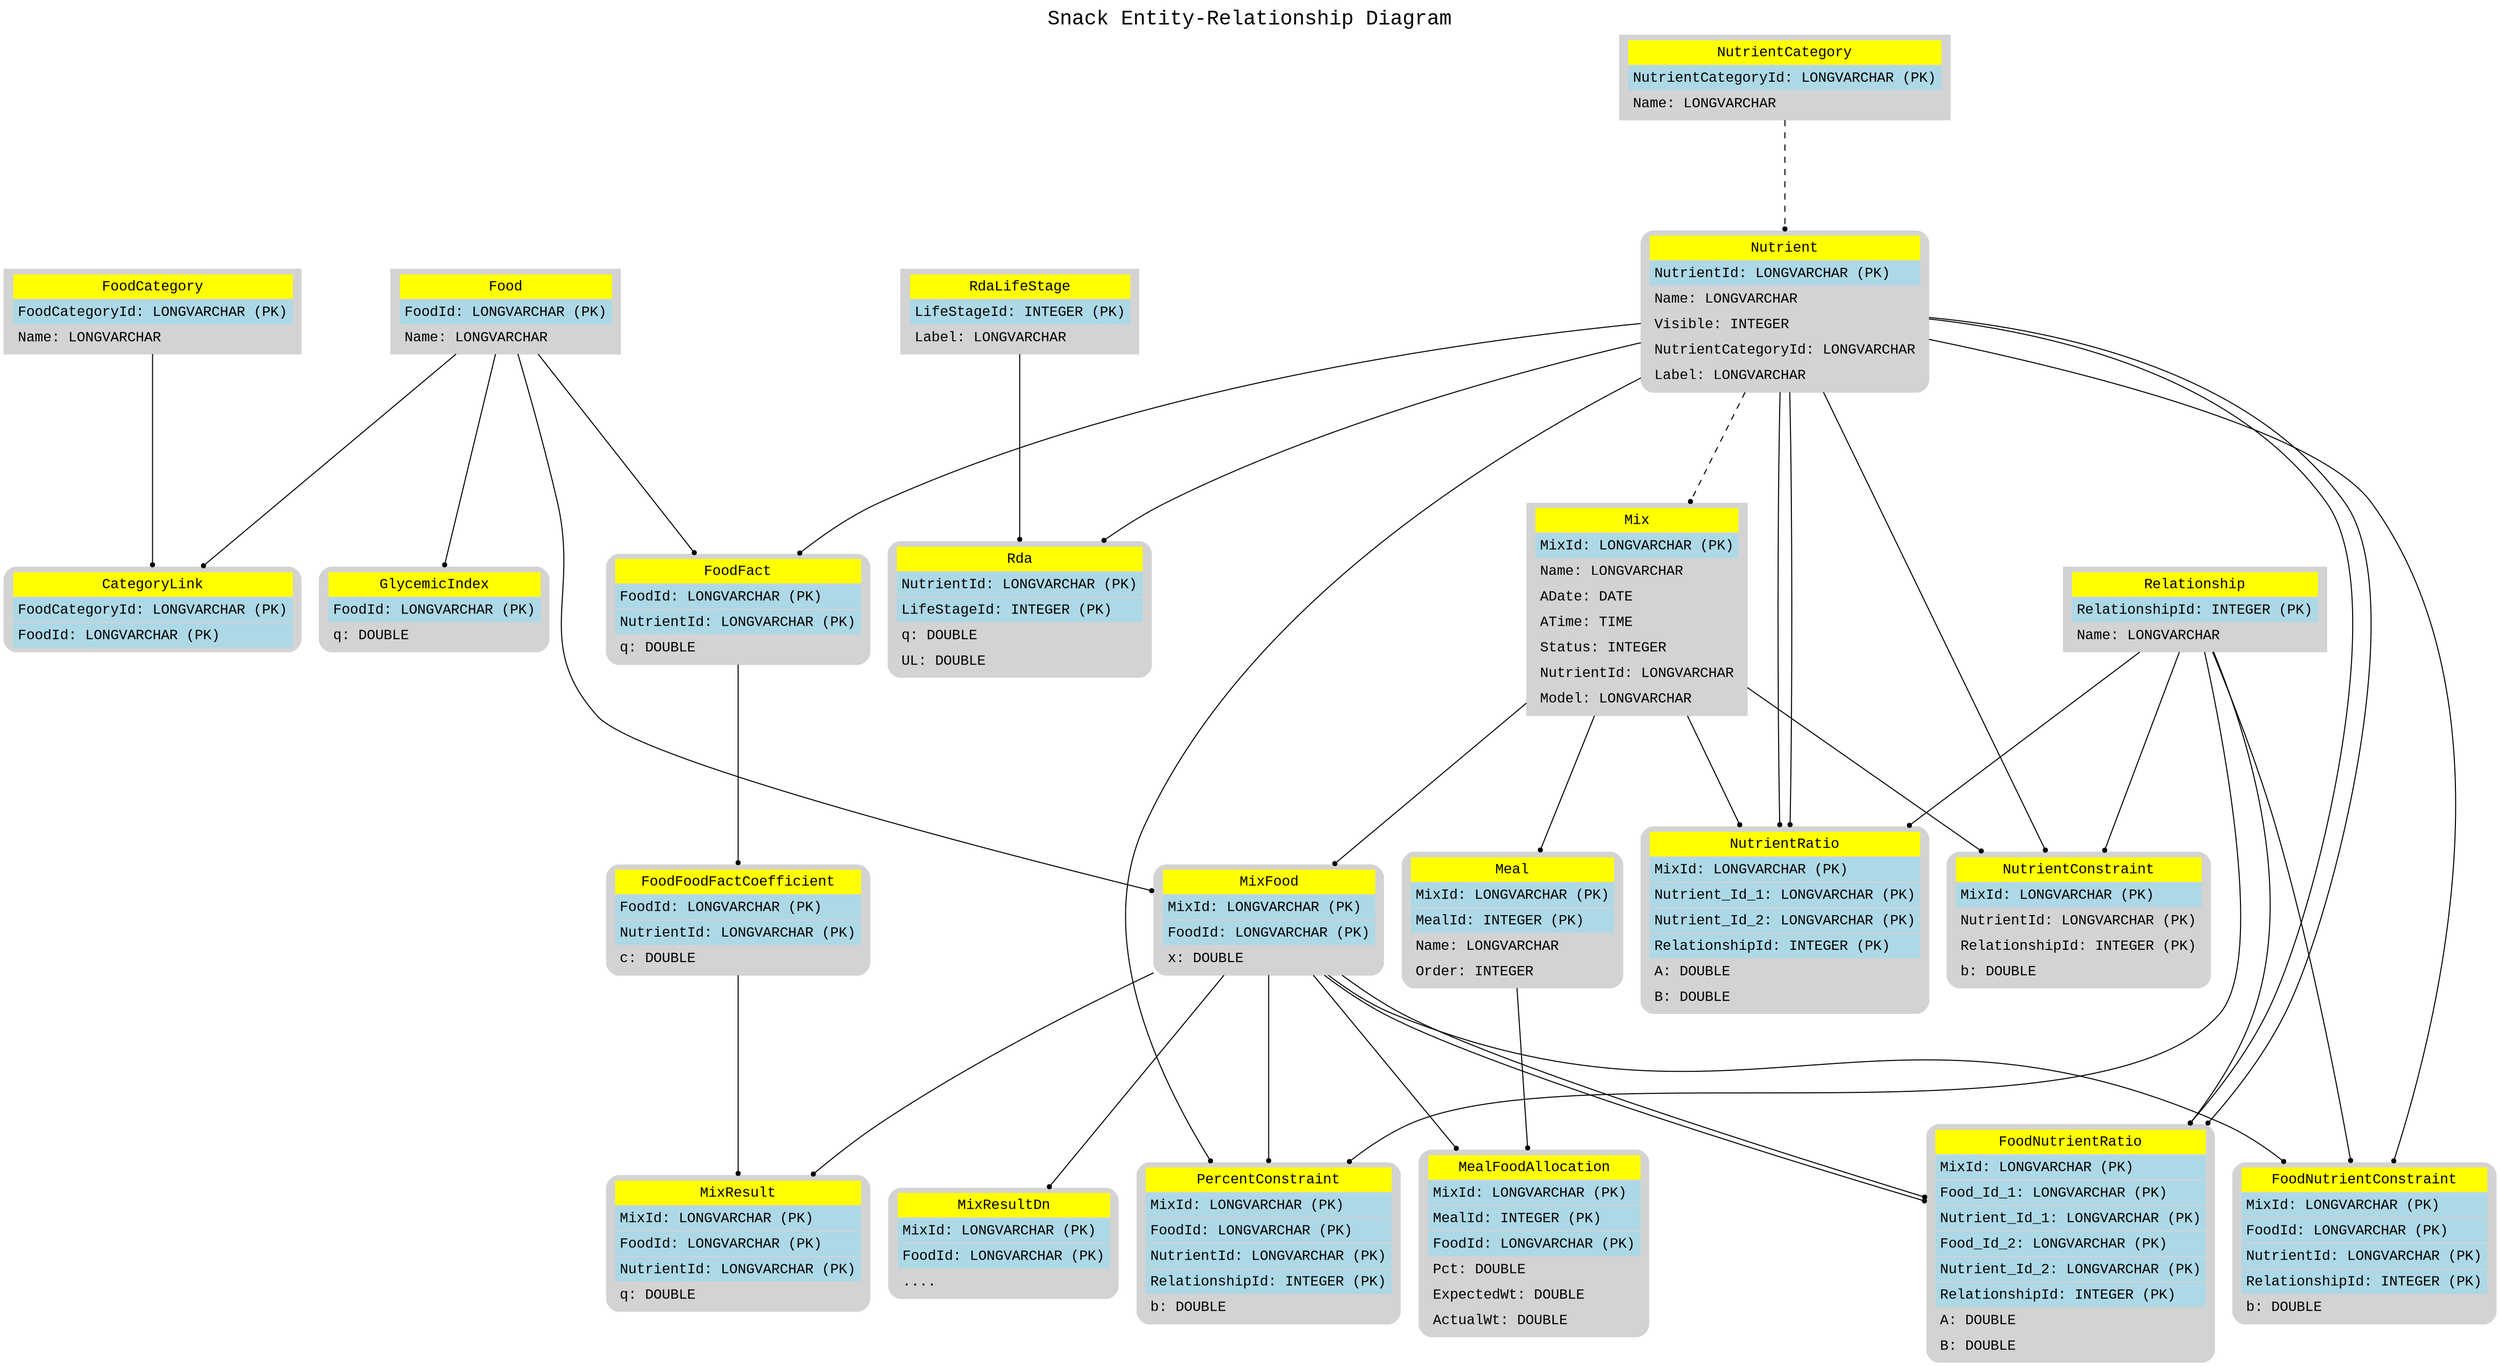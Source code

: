 /* courtesy Jorge Garcia de Alba */

digraph example_1 {
    labelloc = "t";
    label = "Snack Entity-Relationship Diagram";
    fontsize = 20;
    fontname = "Liberation Mono"
    size = "100,100";
    nodesep = 0.25;
    ranksep = 1.5;
    /*layout=neato*/
    node [color = lightgray, style = filled,fontname = "Liberation Mono"];
    /*Tables*/
    FoodFactCoefficient [shape=Mrecord, label=<
        <table border="0" cellborder="1" cellspacing="0" cellpadding="4">
            <tr><td bgcolor="yellow">FoodFoodFactCoefficient</td></tr>
            <tr><td bgcolor="lightblue" align="left">FoodId: LONGVARCHAR (PK)</td></tr>
            <tr><td bgcolor="lightblue" align="left">NutrientId: LONGVARCHAR (PK)</td></tr>
            <tr><td align="left">c: DOUBLE</td></tr>
        </table>
    >]
    FoodCategory [shape=record, label=<
        <table border="0" cellborder="1" cellspacing="0" cellpadding="4">
            <tr><td bgcolor="yellow">FoodCategory</td></tr>
            <tr><td bgcolor="lightblue" align="left">FoodCategoryId: LONGVARCHAR (PK)</td></tr>
            <tr><td align="left">Name: LONGVARCHAR</td></tr>
        </table>
    >]
    Food [shape=record, label=<
        <table border="0" cellborder="1" cellspacing="0" cellpadding="4">
            <tr><td bgcolor="yellow">Food</td></tr>
            <tr><td bgcolor="lightblue" align="left">FoodId: LONGVARCHAR (PK)</td></tr>
            <tr><td align="left">Name: LONGVARCHAR</td></tr>
        </table>
    >]
    FoodFact [shape=Mrecord, label=<
        <table border="0" cellborder="1" cellspacing="0" cellpadding="4">
            <tr><td bgcolor="yellow">FoodFact</td></tr>
            <tr><td bgcolor="lightblue" align="left">FoodId: LONGVARCHAR (PK)</td></tr>
            <tr><td bgcolor="lightblue" align="left">NutrientId: LONGVARCHAR (PK)</td></tr>
            <tr><td align="left">q: DOUBLE</td></tr>
        </table>
    >]
    Relationship [shape=record, label=<
        <table border="0" cellborder="1" cellspacing="0" cellpadding="4">
            <tr><td bgcolor="yellow">Relationship</td></tr>
            <tr><td bgcolor="lightblue" align="left">RelationshipId: INTEGER (PK)</td></tr>
            <tr><td align="left">Name: LONGVARCHAR</td></tr>
        </table>
    >]
    Mix [shape=record, label=<
        <table border="0" cellborder="1" cellspacing="0" cellpadding="4">
            <tr><td bgcolor="yellow">Mix</td></tr>
            <tr><td bgcolor="lightblue" align="left">MixId: LONGVARCHAR (PK)</td></tr>
            <tr><td align="left">Name: LONGVARCHAR</td></tr>
            <tr><td align="left">ADate: DATE</td></tr>
            <tr><td align="left">ATime: TIME</td></tr>
            <tr><td align="left">Status: INTEGER</td></tr>
            <tr><td align="left">NutrientId: LONGVARCHAR</td></tr>
            <tr><td align="left">Model: LONGVARCHAR</td></tr>
        </table>
    >]
    NutrientCategory [shape=record, label=<
        <table border="0" cellborder="1" cellspacing="0" cellpadding="4">
            <tr><td bgcolor="yellow">NutrientCategory</td></tr>
            <tr><td bgcolor="lightblue" align="left">NutrientCategoryId: LONGVARCHAR (PK)</td></tr>
            <tr><td align="left">Name: LONGVARCHAR</td></tr>
        </table>
    >]
    Nutrient [shape=Mrecord, label=<
        <table border="0" cellborder="1" cellspacing="0" cellpadding="4">
            <tr><td bgcolor="yellow">Nutrient</td></tr>
            <tr><td bgcolor="lightblue" align="left">NutrientId: LONGVARCHAR (PK)</td></tr>
            <tr><td align="left">Name: LONGVARCHAR</td></tr>
            <tr><td align="left">Visible: INTEGER</td></tr>
            <tr><td align="left">NutrientCategoryId: LONGVARCHAR</td></tr>
            <tr><td align="left">Label: LONGVARCHAR</td></tr>           
        </table>
    >]
    MixFood [shape=Mrecord, label=<
        <table border="0" cellborder="1" cellspacing="0" cellpadding="4">
            <tr><td bgcolor="yellow">MixFood</td></tr>
            <tr><td bgcolor="lightblue" align="left">MixId: LONGVARCHAR (PK)</td></tr>
            <tr><td bgcolor="lightblue" align="left">FoodId: LONGVARCHAR (PK)</td></tr>
            <tr><td align="left">x: DOUBLE</td></tr>
        </table>
    >]
    FoodNutrientRatio [shape=Mrecord, label=<
        <table border="0" cellborder="1" cellspacing="0" cellpadding="4">
            <tr><td bgcolor="yellow">FoodNutrientRatio</td></tr>
            <tr><td bgcolor="lightblue" align="left">MixId: LONGVARCHAR (PK)</td></tr>
            <tr><td bgcolor="lightblue" align="left">Food_Id_1: LONGVARCHAR (PK)</td></tr>
            <tr><td bgcolor="lightblue" align="left">Nutrient_Id_1: LONGVARCHAR (PK)</td></tr>
            <tr><td bgcolor="lightblue" align="left">Food_Id_2: LONGVARCHAR (PK)</td></tr>
            <tr><td bgcolor="lightblue" align="left">Nutrient_Id_2: LONGVARCHAR (PK)</td></tr>
            <tr><td bgcolor="lightblue" align="left">RelationshipId: INTEGER (PK)</td></tr>
            <tr><td align="left">A: DOUBLE</td></tr>
            <tr><td align="left">B: DOUBLE</td></tr>
        </table>
    >]
    NutrientRatio [shape=Mrecord, label=<
        <table border="0" cellborder="1" cellspacing="0" cellpadding="4">
            <tr><td bgcolor="yellow">NutrientRatio</td></tr>
            <tr><td bgcolor="lightblue" align="left">MixId: LONGVARCHAR (PK)</td></tr>
            <tr><td bgcolor="lightblue" align="left">Nutrient_Id_1: LONGVARCHAR (PK)</td></tr>
            <tr><td bgcolor="lightblue" align="left">Nutrient_Id_2: LONGVARCHAR (PK)</td></tr>
            <tr><td bgcolor="lightblue" align="left">RelationshipId: INTEGER (PK)</td></tr>
            <tr><td align="left">A: DOUBLE</td></tr>
            <tr><td align="left">B: DOUBLE</td></tr>
        </table>
    >]
    NutrientConstraint [shape=Mrecord, label=<
        <table border="0" cellborder="1" cellspacing="0" cellpadding="4">
            <tr><td bgcolor="yellow">NutrientConstraint</td></tr>
            <tr><td bgcolor="lightblue" align="left">MixId: LONGVARCHAR (PK)</td></tr>
            <tr><td align="left">NutrientId: LONGVARCHAR (PK)</td></tr>
            <tr><td align="left">RelationshipId: INTEGER (PK)</td></tr>
            <tr><td align="left">b: DOUBLE</td></tr>
        </table>
    >]
    FoodNutrientConstraint [shape=Mrecord, label=<
        <table border="0" cellborder="1" cellspacing="0" cellpadding="4">
            <tr><td bgcolor="yellow">FoodNutrientConstraint</td></tr>
            <tr><td bgcolor="lightblue" align="left">MixId: LONGVARCHAR (PK)</td></tr>
            <tr><td bgcolor="lightblue" align="left">FoodId: LONGVARCHAR (PK)</td></tr>
            <tr><td bgcolor="lightblue" align="left">NutrientId: LONGVARCHAR (PK)</td></tr>
            <tr><td bgcolor="lightblue" align="left">RelationshipId: INTEGER (PK)</td></tr>
            <tr><td align="left">b: DOUBLE</td></tr>
        </table>
    >]
    CategoryLink [shape=Mrecord, label=<
        <table border="0" cellborder="1" cellspacing="0" cellpadding="4">
            <tr><td bgcolor="yellow">CategoryLink</td></tr>
            <tr><td bgcolor="lightblue" align="left">FoodCategoryId: LONGVARCHAR (PK)</td></tr>
            <tr><td bgcolor="lightblue" align="left">FoodId: LONGVARCHAR (PK)</td></tr>
        </table>
    >]
    PercentConstraint [shape=Mrecord, label=<
        <table border="0" cellborder="1" cellspacing="0" cellpadding="4">
            <tr><td bgcolor="yellow">PercentConstraint</td></tr>
            <tr><td bgcolor="lightblue" align="left">MixId: LONGVARCHAR (PK)</td></tr>
            <tr><td bgcolor="lightblue" align="left">FoodId: LONGVARCHAR (PK)</td></tr>
            <tr><td bgcolor="lightblue" align="left">NutrientId: LONGVARCHAR (PK)</td></tr>
            <tr><td bgcolor="lightblue" align="left">RelationshipId: INTEGER (PK)</td></tr>
            <tr><td align="left">b: DOUBLE</td></tr>
        </table>
    >]
    Rda [shape=Mrecord, label=<
        <table border="0" cellborder="1" cellspacing="0" cellpadding="4">
            <tr><td bgcolor="yellow">Rda</td></tr>
            <tr><td bgcolor="lightblue" align="left">NutrientId: LONGVARCHAR (PK)</td></tr>
            <tr><td bgcolor="lightblue" align="left">LifeStageId: INTEGER (PK)</td></tr>
            <tr><td align="left">q: DOUBLE</td></tr>
            <tr><td align="left">UL: DOUBLE</td></tr>
        </table>
    >]
    RdaLifeStage [shape=record, label=<
        <table border="0" cellborder="1" cellspacing="0" cellpadding="4">
            <tr><td bgcolor="yellow">RdaLifeStage</td></tr>
            <tr><td bgcolor="lightblue" align="left">LifeStageId: INTEGER (PK)</td></tr>
            <tr><td align="left">Label: LONGVARCHAR</td></tr>
        </table>
    >]
    MixResult [shape=Mrecord, label=<
        <table border="0" cellborder="1" cellspacing="0" cellpadding="4">
            <tr><td bgcolor="yellow">MixResult</td></tr>
            <tr><td bgcolor="lightblue" align="left">MixId: LONGVARCHAR (PK)</td></tr>
            <tr><td bgcolor="lightblue" align="left">FoodId: LONGVARCHAR (PK)</td></tr>
            <tr><td bgcolor="lightblue" align="left">NutrientId: LONGVARCHAR (PK)</td></tr>
            <tr><td align="left">q: DOUBLE</td></tr>
        </table>
    >]
    MixResultDn [shape=Mrecord, label=<
        <table border="0" cellborder="1" cellspacing="0" cellpadding="4">
            <tr><td bgcolor="yellow">MixResultDn</td></tr>
            <tr><td bgcolor="lightblue" align="left">MixId: LONGVARCHAR (PK)</td></tr>
            <tr><td bgcolor="lightblue" align="left">FoodId: LONGVARCHAR (PK)</td></tr>
            <tr><td align="left">....</td></tr>
        </table>
    >]
    Meal [shape=Mrecord, label=<
        <table border="0" cellborder="1" cellspacing="0" cellpadding="4">
            <tr><td bgcolor="yellow">Meal</td></tr>
            <tr><td bgcolor="lightblue" align="left">MixId: LONGVARCHAR (PK)</td></tr>
            <tr><td bgcolor="lightblue" align="left">MealId: INTEGER (PK)</td></tr>
            <tr><td align="left">Name: LONGVARCHAR</td></tr>
            <tr><td align="left">Order: INTEGER</td></tr>
        </table>
    >]
    MealFoodAllocation [shape=Mrecord, label=<
        <table border="0" cellborder="1" cellspacing="0" cellpadding="4">
            <tr><td bgcolor="yellow">MealFoodAllocation</td></tr>
            <tr><td bgcolor="lightblue" align="left">MixId: LONGVARCHAR (PK)</td></tr>
            <tr><td bgcolor="lightblue" align="left">MealId: INTEGER (PK)</td></tr>
            <tr><td bgcolor="lightblue" align="left">FoodId: LONGVARCHAR (PK)</td></tr>
            <tr><td align="left">Pct: DOUBLE</td></tr>    
            <tr><td align="left">ExpectedWt: DOUBLE</td></tr>
            <tr><td align="left">ActualWt: DOUBLE</td></tr>
        </table>
    >]
   GlycemicIndex [shape=Mrecord, label=<
        <table border="0" cellborder="1" cellspacing="0" cellpadding="4">
            <tr><td bgcolor="yellow">GlycemicIndex</td></tr>
            <tr><td bgcolor="lightblue" align="left">FoodId: LONGVARCHAR (PK)</td></tr>
            <tr><td align="left">q: DOUBLE</td></tr>
        </table>
    >]

    edge [penwidth=1,fontname="Liberation Mono" len=5, arrowsize=0.5, arrowhead=dot, arrowtail=none, dir=forward, style=solid]
    "FoodCategory" -> "CategoryLink" [dir=forward,weight=1];
    edge [penwidth=1,fontname="Liberation Mono" len=5, arrowsize=0.5, arrowhead=dot, arrowtail=none, dir=forward, style=solid]
    "Food" -> "FoodFact" [dir=forward,weight=1];
    edge [penwidth=1,fontname="Liberation Mono" len=5, arrowsize=0.5, arrowhead=dot, arrowtail=none, dir=forward, style=solid]
    "Food" -> "MixFood" [dir=forward,weight=1];
    edge [penwidth=1,fontname="Liberation Mono" len=5, arrowsize=0.5, arrowhead=dot, arrowtail=none, dir=forward, style=solid]
    "Food" -> "CategoryLink" [dir=forward,weight=1];
    edge [penwidth=1,fontname="Liberation Mono" len=5, arrowsize=0.5, arrowhead=dot, arrowtail=none, dir=forward, style=solid]
    "FoodFact" -> "FoodFactCoefficient" [dir=forward,weight=1];
    edge [penwidth=1,fontname="Liberation Mono" len=5, arrowsize=0.5, arrowhead=dot, arrowtail=none, dir=forward, style=solid]
    "Relationship" -> "FoodNutrientRatio" [dir=forward,weight=1];
    edge [penwidth=1,fontname="Liberation Mono" len=5, arrowsize=0.5, arrowhead=dot, arrowtail=none, dir=forward, style=solid]
    "Relationship" -> "NutrientRatio" [dir=forward,weight=1];
    edge [penwidth=1,fontname="Liberation Mono" len=5, arrowsize=0.5, arrowhead=dot, arrowtail=none, dir=forward, style=solid]
    "Relationship" -> "NutrientConstraint" [dir=forward,weight=1];
    edge [penwidth=1,fontname="Liberation Mono" len=5, arrowsize=0.5, arrowhead=dot, arrowtail=none, dir=forward, style=solid]
    "Relationship" -> "FoodNutrientConstraint" [dir=forward,weight=1];
    edge [penwidth=1,fontname="Liberation Mono" len=5, arrowsize=0.5, arrowhead=dot, arrowtail=none, dir=forward, style=solid]
    "Relationship" -> "PercentConstraint" [dir=forward,weight=1];
    edge [penwidth=1,fontname="Liberation Mono" len=5, arrowsize=0.5, arrowhead=dot, arrowtail=none, dir=forward, style=solid]
    "Mix" -> "MixFood" [dir=forward,weight=1];
    edge [penwidth=1,fontname="Liberation Mono" len=5, arrowsize=0.5, arrowhead=dot, arrowtail=none, dir=forward, style=solid]
    "Mix" -> "NutrientRatio" [dir=forward,weight=1];
    edge [penwidth=1,fontname="Liberation Mono" len=5, arrowsize=0.5, arrowhead=dot, arrowtail=none, dir=forward, style=solid]
    "Mix" -> "NutrientConstraint" [dir=forward,weight=1];
    edge [penwidth=1,fontname="Liberation Mono" len=5, arrowsize=0.5, arrowhead=dot, arrowtail=none, dir=forward, style=solid]
    "Nutrient" -> "FoodFact" [dir=forward,weight=1];
    edge [penwidth=1,fontname="Liberation Mono" len=5, arrowsize=0.5, arrowhead=dot, arrowtail=none, dir=forward, style=solid]
    "Nutrient" -> "FoodNutrientRatio" [dir=forward,weight=1];
    edge [penwidth=1,fontname="Liberation Mono" len=5, arrowsize=0.5, arrowhead=dot, arrowtail=none, dir=forward, style=solid]
    "Nutrient" -> "FoodNutrientRatio" [dir=forward,weight=1];
    edge [penwidth=1,fontname="Liberation Mono" len=5, arrowsize=0.5, arrowhead=dot, arrowtail=none, dir=forward, style=dashed]
    "Nutrient" -> "Mix" [dir=forward,weight=1];        
    edge [penwidth=1,fontname="Liberation Mono" len=5, arrowsize=0.5, arrowhead=dot, arrowtail=none, dir=forward, style=solid]
    "Nutrient" -> "NutrientRatio" [dir=forward,weight=1];
    edge [penwidth=1,fontname="Liberation Mono" len=5, arrowsize=0.5, arrowhead=dot, arrowtail=none, dir=forward, style=solid]
    "Nutrient" -> "NutrientRatio" [dir=forward,weight=1];
    edge [penwidth=1,fontname="Liberation Mono" len=5, arrowsize=0.5, arrowhead=dot, arrowtail=none, dir=forward, style=solid]
    "Nutrient" -> "NutrientConstraint" [dir=forward,weight=1];
    edge [penwidth=1,fontname="Liberation Mono" len=5, arrowsize=0.5, arrowhead=dot, arrowtail=none, dir=forward, style=solid]
    "Nutrient" -> "FoodNutrientConstraint" [dir=forward,weight=1];
    edge [penwidth=1,fontname="Liberation Mono" len=5, arrowsize=0.5, arrowhead=dot, arrowtail=none, dir=forward, style=solid]
    "Nutrient" -> "PercentConstraint" [dir=forward,weight=1];
    edge [penwidth=1,fontname="Liberation Mono" len=5, arrowsize=0.5, arrowhead=dot, arrowtail=none, dir=forward, style=solid]
    "Nutrient" -> "Rda" [dir=forward,weight=1];
    edge [penwidth=1,fontname="Liberation Mono" len=5, arrowsize=0.5, arrowhead=dot, arrowtail=none, dir=forward, style=dashed]
    "NutrientCategory" -> "Nutrient" [dir=forward,weight=1];
    edge [penwidth=1,fontname="Liberation Mono" len=5, arrowsize=0.5, arrowhead=dot, arrowtail=none, dir=forward, style=solid]
    "MixFood" -> "FoodNutrientRatio" [dir=forward,weight=1];
    edge [penwidth=1,fontname="Liberation Mono" len=5, arrowsize=0.5, arrowhead=dot, arrowtail=none, dir=forward, style=solid]
    "MixFood" -> "FoodNutrientRatio" [dir=forward,weight=1];
    edge [penwidth=1,fontname="Liberation Mono" len=5, arrowsize=0.5, arrowhead=dot, arrowtail=none, dir=forward, style=solid]
    "MixFood" -> "FoodNutrientConstraint" [dir=forward,weight=1];
    edge [penwidth=1,fontname="Liberation Mono" len=5, arrowsize=0.5, arrowhead=dot, arrowtail=none, dir=forward, style=solid]
    "MixFood" -> "PercentConstraint" [dir=forward,weight=1];
    edge [penwidth=1,fontname="Liberation Mono" len=5, arrowsize=0.5, arrowhead=dot, arrowtail=none, dir=forward, style=solid]
    "RdaLifeStage" -> "Rda" [dir=forward,weight=1];
    edge [penwidth=1,fontname="Liberation Mono" len=5, arrowsize=0.5, arrowhead=dot, arrowtail=none, dir=forward, style=solid]
    "MixFood" -> "MixResult" [dir=forward,weight=1];
    edge [penwidth=1,fontname="Liberation Mono" len=5, arrowsize=0.5, arrowhead=dot, arrowtail=none, dir=forward, style=solid]
    "FoodFactCoefficient" -> "MixResult" [dir=forward,weight=1];
    edge [penwidth=1,fontname="Liberation Mono" len=5, arrowsize=0.5, arrowhead=dot, arrowtail=none, dir=forward, style=solid]
    "MixFood" -> "MixResultDn" [dir=forward,weight=1];
    edge [penwidth=1,fontname="Liberation Mono" len=5, arrowsize=0.5, arrowhead=dot, arrowtail=none, dir=forward, style=solid]
    "Mix" -> "Meal" [dir=forward,weight=1];
    edge [penwidth=1,fontname="Liberation Mono" len=5, arrowsize=0.5, arrowhead=dot, arrowtail=none, dir=forward, style=solid]
    "Meal" -> "MealFoodAllocation" [dir=forward,weight=1];
    edge [penwidth=1,fontname="Liberation Mono" len=5, arrowsize=0.5, arrowhead=dot, arrowtail=none, dir=forward, style=solid]
    "MixFood" -> "MealFoodAllocation" [dir=forward,weight=1];
    edge [penwidth=1,fontname="Liberation Mono" len=5, arrowsize=0.5, arrowhead=dot, arrowtail=none, dir=forward, style=solid]
    "Food" -> "GlycemicIndex" [dir=forward,weight=1];
    
}
